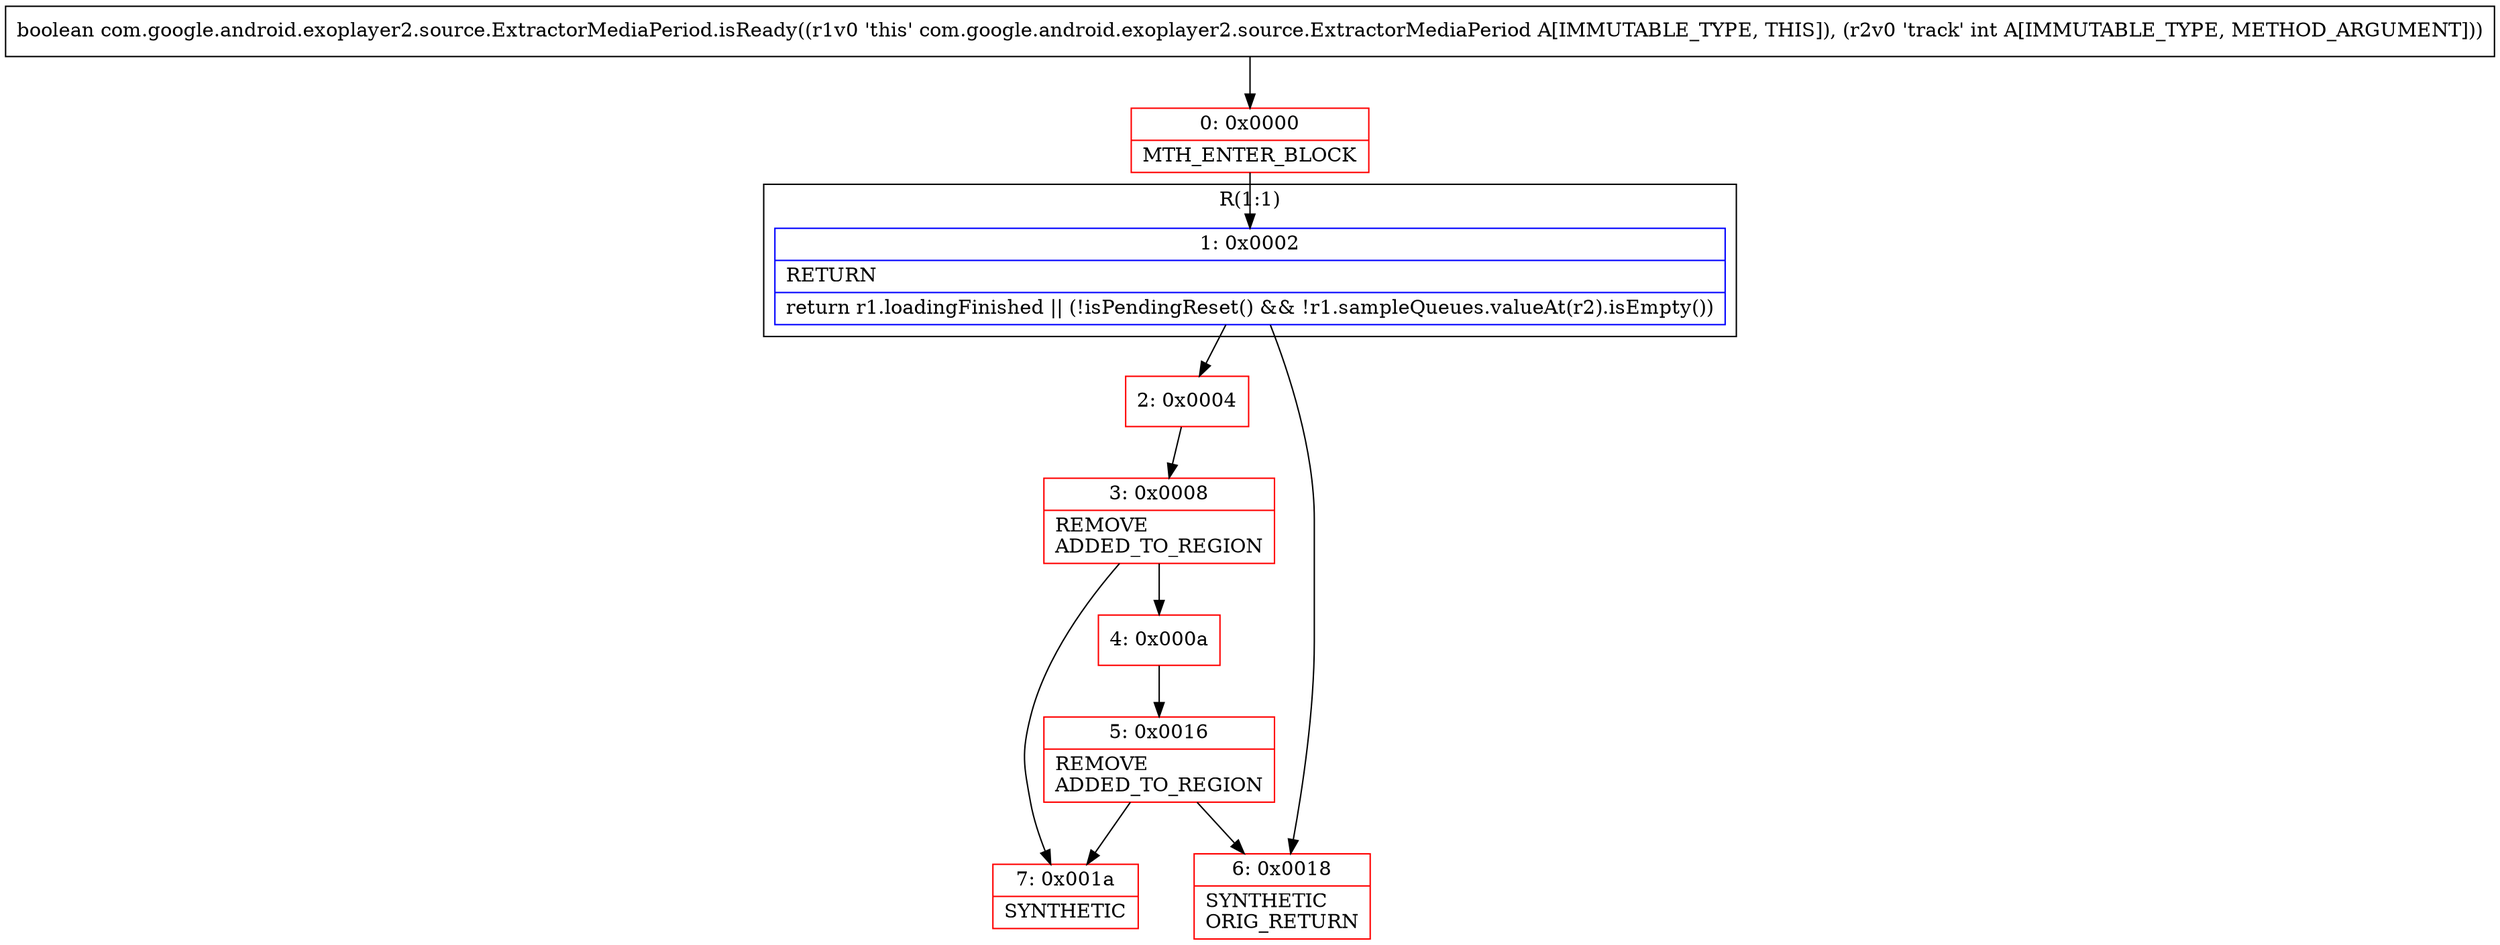 digraph "CFG forcom.google.android.exoplayer2.source.ExtractorMediaPeriod.isReady(I)Z" {
subgraph cluster_Region_598237297 {
label = "R(1:1)";
node [shape=record,color=blue];
Node_1 [shape=record,label="{1\:\ 0x0002|RETURN\l|return r1.loadingFinished \|\| (!isPendingReset() && !r1.sampleQueues.valueAt(r2).isEmpty())\l}"];
}
Node_0 [shape=record,color=red,label="{0\:\ 0x0000|MTH_ENTER_BLOCK\l}"];
Node_2 [shape=record,color=red,label="{2\:\ 0x0004}"];
Node_3 [shape=record,color=red,label="{3\:\ 0x0008|REMOVE\lADDED_TO_REGION\l}"];
Node_4 [shape=record,color=red,label="{4\:\ 0x000a}"];
Node_5 [shape=record,color=red,label="{5\:\ 0x0016|REMOVE\lADDED_TO_REGION\l}"];
Node_6 [shape=record,color=red,label="{6\:\ 0x0018|SYNTHETIC\lORIG_RETURN\l}"];
Node_7 [shape=record,color=red,label="{7\:\ 0x001a|SYNTHETIC\l}"];
MethodNode[shape=record,label="{boolean com.google.android.exoplayer2.source.ExtractorMediaPeriod.isReady((r1v0 'this' com.google.android.exoplayer2.source.ExtractorMediaPeriod A[IMMUTABLE_TYPE, THIS]), (r2v0 'track' int A[IMMUTABLE_TYPE, METHOD_ARGUMENT])) }"];
MethodNode -> Node_0;
Node_1 -> Node_2;
Node_1 -> Node_6;
Node_0 -> Node_1;
Node_2 -> Node_3;
Node_3 -> Node_4;
Node_3 -> Node_7;
Node_4 -> Node_5;
Node_5 -> Node_6;
Node_5 -> Node_7;
}

